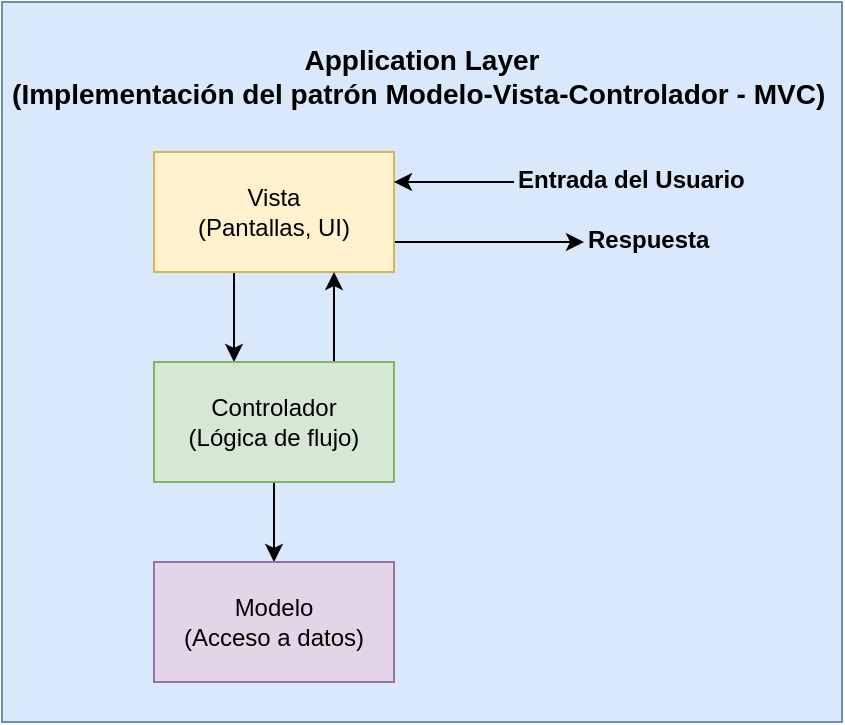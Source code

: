 <mxfile version="26.2.14">
  <diagram name="Página-1" id="bAHLtCXkJwsxurvK6FFp">
    <mxGraphModel dx="1426" dy="743" grid="1" gridSize="10" guides="1" tooltips="1" connect="1" arrows="1" fold="1" page="1" pageScale="1" pageWidth="827" pageHeight="1169" math="0" shadow="0">
      <root>
        <mxCell id="0" />
        <mxCell id="1" parent="0" />
        <mxCell id="Xq-qjGzlQ7fD7jGvLrn3-2" value="&lt;div style=&quot;padding-top: 0px;&quot;&gt;&lt;div&gt;&lt;br&gt;&lt;/div&gt;&lt;div&gt;&lt;span style=&quot;background-color: transparent; color: light-dark(rgb(0, 0, 0), rgb(255, 255, 255));&quot;&gt;&lt;font style=&quot;font-size: 14px;&quot;&gt;&lt;b&gt;Application Layer&lt;/b&gt;&lt;/font&gt;&lt;/span&gt;&lt;/div&gt;&lt;div&gt;&lt;font style=&quot;font-size: 14px;&quot;&gt;&lt;b&gt;&lt;span style=&quot;background-color: transparent; color: light-dark(rgb(0, 0, 0), rgb(255, 255, 255));&quot;&gt;(Implementación del patrón&amp;nbsp;&lt;/span&gt;&lt;span style=&quot;background-color: transparent;&quot;&gt;Modelo-Vista-&lt;/span&gt;&lt;span style=&quot;background-color: transparent;&quot;&gt;Controlador - MVC&lt;/span&gt;&lt;/b&gt;&lt;/font&gt;&lt;span style=&quot;background-color: transparent; color: light-dark(rgb(0, 0, 0), rgb(255, 255, 255));&quot;&gt;&lt;font style=&quot;font-size: 14px;&quot;&gt;&lt;b&gt;)&lt;/b&gt;&lt;/font&gt;&amp;nbsp;&lt;/span&gt;&lt;/div&gt;&lt;/div&gt;" style="rounded=0;whiteSpace=wrap;html=1;verticalAlign=top;fillColor=#dae8fc;strokeColor=#6c8ebf;" vertex="1" parent="1">
          <mxGeometry x="204" y="70" width="420" height="360" as="geometry" />
        </mxCell>
        <mxCell id="Xq-qjGzlQ7fD7jGvLrn3-7" value="" style="edgeStyle=orthogonalEdgeStyle;rounded=0;orthogonalLoop=1;jettySize=auto;html=1;" edge="1" parent="1" source="Xq-qjGzlQ7fD7jGvLrn3-3" target="Xq-qjGzlQ7fD7jGvLrn3-6">
          <mxGeometry relative="1" as="geometry">
            <Array as="points">
              <mxPoint x="320" y="220" />
              <mxPoint x="320" y="220" />
            </Array>
          </mxGeometry>
        </mxCell>
        <mxCell id="Xq-qjGzlQ7fD7jGvLrn3-10" style="edgeStyle=orthogonalEdgeStyle;rounded=0;orthogonalLoop=1;jettySize=auto;html=1;exitX=1;exitY=0.75;exitDx=0;exitDy=0;" edge="1" parent="1" source="Xq-qjGzlQ7fD7jGvLrn3-3" target="Xq-qjGzlQ7fD7jGvLrn3-8">
          <mxGeometry relative="1" as="geometry" />
        </mxCell>
        <mxCell id="Xq-qjGzlQ7fD7jGvLrn3-3" value="&lt;div&gt;Vista&lt;/div&gt;&lt;div&gt;&lt;span style=&quot;background-color: transparent; color: light-dark(rgb(0, 0, 0), rgb(255, 255, 255));&quot;&gt;(Pantallas, UI)&lt;/span&gt;&lt;/div&gt;" style="rounded=0;whiteSpace=wrap;html=1;fillColor=#fff2cc;strokeColor=#d6b656;" vertex="1" parent="1">
          <mxGeometry x="280" y="145" width="120" height="60" as="geometry" />
        </mxCell>
        <mxCell id="Xq-qjGzlQ7fD7jGvLrn3-5" value="" style="edgeStyle=orthogonalEdgeStyle;rounded=0;orthogonalLoop=1;jettySize=auto;html=1;entryX=1;entryY=0.25;entryDx=0;entryDy=0;" edge="1" parent="1" source="Xq-qjGzlQ7fD7jGvLrn3-4" target="Xq-qjGzlQ7fD7jGvLrn3-3">
          <mxGeometry relative="1" as="geometry" />
        </mxCell>
        <mxCell id="Xq-qjGzlQ7fD7jGvLrn3-4" value="&lt;h1 style=&quot;margin-top: 0px;&quot;&gt;Entrada del Usuario&lt;/h1&gt;" style="text;html=1;whiteSpace=wrap;overflow=hidden;rounded=0;fontSize=6;" vertex="1" parent="1">
          <mxGeometry x="460" y="145" width="160" height="30" as="geometry" />
        </mxCell>
        <mxCell id="Xq-qjGzlQ7fD7jGvLrn3-11" style="edgeStyle=orthogonalEdgeStyle;rounded=0;orthogonalLoop=1;jettySize=auto;html=1;exitX=0.75;exitY=0;exitDx=0;exitDy=0;entryX=0.75;entryY=1;entryDx=0;entryDy=0;" edge="1" parent="1" source="Xq-qjGzlQ7fD7jGvLrn3-6" target="Xq-qjGzlQ7fD7jGvLrn3-3">
          <mxGeometry relative="1" as="geometry" />
        </mxCell>
        <mxCell id="Xq-qjGzlQ7fD7jGvLrn3-13" style="edgeStyle=orthogonalEdgeStyle;rounded=0;orthogonalLoop=1;jettySize=auto;html=1;" edge="1" parent="1" source="Xq-qjGzlQ7fD7jGvLrn3-6" target="Xq-qjGzlQ7fD7jGvLrn3-12">
          <mxGeometry relative="1" as="geometry" />
        </mxCell>
        <mxCell id="Xq-qjGzlQ7fD7jGvLrn3-6" value="&lt;div&gt;Controlador&lt;/div&gt;&lt;div&gt;&lt;span style=&quot;background-color: transparent; color: light-dark(rgb(0, 0, 0), rgb(255, 255, 255));&quot;&gt;(Lógica de flujo)&lt;/span&gt;&lt;/div&gt;" style="rounded=0;whiteSpace=wrap;html=1;fillColor=#d5e8d4;strokeColor=#82b366;" vertex="1" parent="1">
          <mxGeometry x="280" y="250" width="120" height="60" as="geometry" />
        </mxCell>
        <mxCell id="Xq-qjGzlQ7fD7jGvLrn3-8" value="&lt;h1 style=&quot;margin-top: 0px;&quot;&gt;Respuesta&lt;/h1&gt;" style="text;html=1;whiteSpace=wrap;overflow=hidden;rounded=0;fontSize=6;" vertex="1" parent="1">
          <mxGeometry x="495" y="175" width="90" height="30" as="geometry" />
        </mxCell>
        <mxCell id="Xq-qjGzlQ7fD7jGvLrn3-12" value="&lt;div&gt;Modelo&lt;/div&gt;&lt;div&gt;&lt;span style=&quot;background-color: transparent; color: light-dark(rgb(0, 0, 0), rgb(255, 255, 255));&quot;&gt;(Acceso a datos)&lt;/span&gt;&lt;/div&gt;" style="rounded=0;whiteSpace=wrap;html=1;fillColor=#e1d5e7;strokeColor=#9673a6;" vertex="1" parent="1">
          <mxGeometry x="280" y="350" width="120" height="60" as="geometry" />
        </mxCell>
      </root>
    </mxGraphModel>
  </diagram>
</mxfile>

